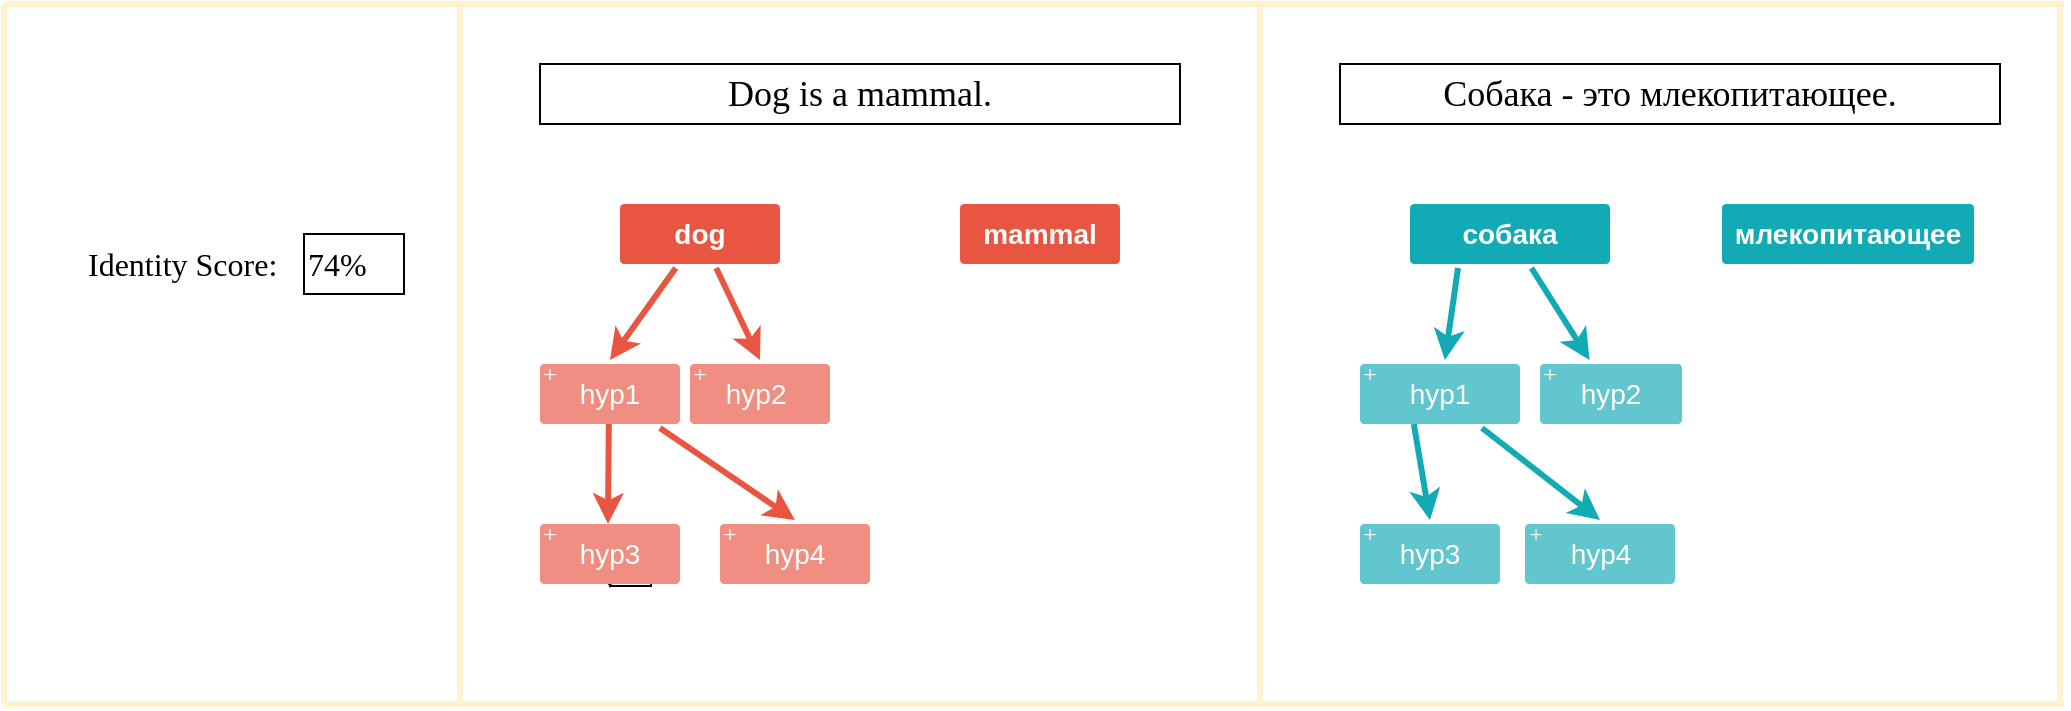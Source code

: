 <mxfile version="13.7.3" type="device"><diagram id="6a731a19-8d31-9384-78a2-239565b7b9f0" name="Page-1"><mxGraphModel dx="1351" dy="794" grid="1" gridSize="10" guides="1" tooltips="1" connect="1" arrows="1" fold="1" page="1" pageScale="1" pageWidth="1169" pageHeight="827" background="#ffffff" math="0" shadow="0"><root><mxCell id="0"/><mxCell id="1" parent="0"/><mxCell id="1750" value="" style="edgeStyle=none;rounded=1;jumpStyle=none;html=1;shadow=0;labelBackgroundColor=none;startArrow=none;startFill=0;jettySize=auto;orthogonalLoop=1;strokeColor=#E85642;strokeWidth=3;fontFamily=Helvetica;fontSize=14;fontColor=#FFFFFF;spacing=5;fontStyle=1;fillColor=#b0e3e6;entryX=0.5;entryY=0;entryDx=0;entryDy=0;" parent="1" source="1753" target="iWH1HsIQ2qUrdsQrw2Qu-1789" edge="1"><mxGeometry relative="1" as="geometry"><mxPoint x="477" y="218" as="targetPoint"/></mxGeometry></mxCell><mxCell id="1751" value="" style="edgeStyle=none;rounded=1;jumpStyle=none;html=1;shadow=0;labelBackgroundColor=none;startArrow=none;startFill=0;jettySize=auto;orthogonalLoop=1;strokeColor=#E85642;strokeWidth=3;fontFamily=Helvetica;fontSize=14;fontColor=#FFFFFF;spacing=5;fontStyle=1;fillColor=#b0e3e6;entryX=0.5;entryY=0;entryDx=0;entryDy=0;" parent="1" source="1753" target="1755" edge="1"><mxGeometry relative="1" as="geometry"><mxPoint x="350.455" y="218" as="targetPoint"/></mxGeometry></mxCell><mxCell id="1752" value="" style="edgeStyle=none;rounded=1;jumpStyle=none;html=1;shadow=0;labelBackgroundColor=none;startArrow=none;startFill=0;jettySize=auto;orthogonalLoop=1;strokeColor=#E85642;strokeWidth=3;fontFamily=Helvetica;fontSize=14;fontColor=#FFFFFF;spacing=5;fontStyle=1;fillColor=#b0e3e6;entryX=0.5;entryY=0;entryDx=0;entryDy=0;" parent="1" source="1755" target="1754" edge="1"><mxGeometry relative="1" as="geometry"><mxPoint x="518" y="282" as="sourcePoint"/></mxGeometry></mxCell><mxCell id="1753" value="dog" style="rounded=1;whiteSpace=wrap;html=1;shadow=0;labelBackgroundColor=none;strokeColor=none;strokeWidth=3;fillColor=#e85642;fontFamily=Helvetica;fontSize=14;fontColor=#FFFFFF;align=center;spacing=5;fontStyle=1;arcSize=7;perimeterSpacing=2;" parent="1" vertex="1"><mxGeometry x="318" y="110" width="80" height="30" as="geometry"/></mxCell><mxCell id="1754" value="hyp4" style="rounded=1;whiteSpace=wrap;html=1;shadow=0;labelBackgroundColor=none;strokeColor=none;strokeWidth=3;fillColor=#f08e81;fontFamily=Helvetica;fontSize=14;fontColor=#FFFFFF;align=center;spacing=5;fontStyle=0;arcSize=7;perimeterSpacing=2;" parent="1" vertex="1"><mxGeometry x="368" y="270" width="75" height="30" as="geometry"/></mxCell><mxCell id="T6lzbZAIN2itpfZwmWe3-1789" value="" style="edgeStyle=orthogonalEdgeStyle;rounded=0;orthogonalLoop=1;jettySize=auto;html=1;fontSize=20;" parent="1" target="T6lzbZAIN2itpfZwmWe3-1787" edge="1"><mxGeometry relative="1" as="geometry"><mxPoint x="333" y="280" as="sourcePoint"/></mxGeometry></mxCell><mxCell id="1755" value="hyp1 " style="rounded=1;whiteSpace=wrap;html=1;shadow=0;labelBackgroundColor=none;strokeColor=none;strokeWidth=3;fillColor=#f08e81;fontFamily=Helvetica;fontSize=14;fontColor=#FFFFFF;align=center;spacing=5;fontStyle=0;arcSize=7;perimeterSpacing=2;" parent="1" vertex="1"><mxGeometry x="278" y="190" width="70" height="30" as="geometry"/></mxCell><mxCell id="1771" value="&lt;div&gt;cобака&lt;/div&gt;" style="rounded=1;whiteSpace=wrap;html=1;shadow=0;labelBackgroundColor=none;strokeColor=none;strokeWidth=3;fillColor=#12aab5;fontFamily=Helvetica;fontSize=14;fontColor=#FFFFFF;align=center;spacing=5;fontStyle=1;arcSize=7;perimeterSpacing=2;" parent="1" vertex="1"><mxGeometry x="713" y="110" width="100" height="30" as="geometry"/></mxCell><mxCell id="1776" value="hyp2" style="rounded=1;whiteSpace=wrap;html=1;shadow=0;labelBackgroundColor=none;strokeColor=none;strokeWidth=3;fillColor=#61c6ce;fontFamily=Helvetica;fontSize=14;fontColor=#FFFFFF;align=center;spacing=5;fontStyle=0;arcSize=7;perimeterSpacing=2;" parent="1" vertex="1"><mxGeometry x="778" y="190" width="71" height="30" as="geometry"/></mxCell><mxCell id="1777" value="" style="edgeStyle=none;rounded=1;jumpStyle=none;html=1;shadow=0;labelBackgroundColor=none;startArrow=none;startFill=0;jettySize=auto;orthogonalLoop=1;strokeColor=#12AAB5;strokeWidth=3;fontFamily=Helvetica;fontSize=14;fontColor=#FFFFFF;spacing=5;fontStyle=1;fillColor=#b0e3e6;" parent="1" source="1771" target="1776" edge="1"><mxGeometry relative="1" as="geometry"/></mxCell><mxCell id="1778" value="hyp1" style="rounded=1;whiteSpace=wrap;html=1;shadow=0;labelBackgroundColor=none;strokeColor=none;strokeWidth=3;fillColor=#61c6ce;fontFamily=Helvetica;fontSize=14;fontColor=#FFFFFF;align=center;spacing=5;fontStyle=0;arcSize=7;perimeterSpacing=2;" parent="1" vertex="1"><mxGeometry x="688" y="190" width="80" height="30" as="geometry"/></mxCell><mxCell id="1779" value="" style="edgeStyle=none;rounded=1;jumpStyle=none;html=1;shadow=0;labelBackgroundColor=none;startArrow=none;startFill=0;jettySize=auto;orthogonalLoop=1;strokeColor=#12AAB5;strokeWidth=3;fontFamily=Helvetica;fontSize=14;fontColor=#FFFFFF;spacing=5;fontStyle=1;fillColor=#b0e3e6;exitX=0.25;exitY=1;exitDx=0;exitDy=0;" parent="1" source="1771" target="1778" edge="1"><mxGeometry relative="1" as="geometry"><mxPoint x="748" y="170" as="sourcePoint"/></mxGeometry></mxCell><mxCell id="T6lzbZAIN2itpfZwmWe3-1787" value="hyp3" style="rounded=1;whiteSpace=wrap;html=1;shadow=0;labelBackgroundColor=none;strokeColor=none;strokeWidth=3;fillColor=#f08e81;fontFamily=Helvetica;fontSize=14;fontColor=#FFFFFF;align=center;spacing=5;fontStyle=0;arcSize=7;perimeterSpacing=2;" parent="1" vertex="1"><mxGeometry x="278" y="270" width="70" height="30" as="geometry"/></mxCell><mxCell id="T6lzbZAIN2itpfZwmWe3-1788" value="" style="edgeStyle=none;rounded=1;jumpStyle=none;html=1;shadow=0;labelBackgroundColor=none;startArrow=none;startFill=0;jettySize=auto;orthogonalLoop=1;strokeColor=#E85642;strokeWidth=3;fontFamily=Helvetica;fontSize=14;fontColor=#FFFFFF;spacing=5;fontStyle=1;fillColor=#b0e3e6;exitX=0.5;exitY=1;exitDx=0;exitDy=0;" parent="1" edge="1"><mxGeometry relative="1" as="geometry"><mxPoint x="312.41" y="220" as="sourcePoint"/><mxPoint x="312" y="270" as="targetPoint"/></mxGeometry></mxCell><mxCell id="iWH1HsIQ2qUrdsQrw2Qu-1786" value="&lt;font face=&quot;Georgia&quot; style=&quot;font-size: 18px&quot;&gt;Dog is a mammal.&lt;/font&gt;" style="rounded=0;whiteSpace=wrap;html=1;fillColor=none;" vertex="1" parent="1"><mxGeometry x="278" y="40" width="320" height="30" as="geometry"/></mxCell><mxCell id="iWH1HsIQ2qUrdsQrw2Qu-1787" value="&lt;font face=&quot;Georgia&quot; style=&quot;font-size: 18px&quot;&gt;Собака - это млекопитающее.&lt;br&gt;&lt;/font&gt;" style="rounded=0;whiteSpace=wrap;html=1;fillColor=none;" vertex="1" parent="1"><mxGeometry x="678" y="40" width="330" height="30" as="geometry"/></mxCell><mxCell id="iWH1HsIQ2qUrdsQrw2Qu-1788" value="mammal" style="rounded=1;whiteSpace=wrap;html=1;shadow=0;labelBackgroundColor=none;strokeColor=none;strokeWidth=3;fillColor=#e85642;fontFamily=Helvetica;fontSize=14;fontColor=#FFFFFF;align=center;spacing=5;fontStyle=1;arcSize=7;perimeterSpacing=2;" vertex="1" parent="1"><mxGeometry x="488" y="110" width="80" height="30" as="geometry"/></mxCell><mxCell id="iWH1HsIQ2qUrdsQrw2Qu-1789" value="hyp2&amp;nbsp;" style="rounded=1;whiteSpace=wrap;html=1;shadow=0;labelBackgroundColor=none;strokeColor=none;strokeWidth=3;fillColor=#f08e81;fontFamily=Helvetica;fontSize=14;fontColor=#FFFFFF;align=center;spacing=5;fontStyle=0;arcSize=7;perimeterSpacing=2;" vertex="1" parent="1"><mxGeometry x="353" y="190" width="70" height="30" as="geometry"/></mxCell><mxCell id="iWH1HsIQ2qUrdsQrw2Qu-1790" value="млекопитающее" style="rounded=1;whiteSpace=wrap;html=1;shadow=0;labelBackgroundColor=none;strokeColor=none;strokeWidth=3;fillColor=#12aab5;fontFamily=Helvetica;fontSize=14;fontColor=#FFFFFF;align=center;spacing=5;fontStyle=1;arcSize=7;perimeterSpacing=2;" vertex="1" parent="1"><mxGeometry x="869" y="110" width="126" height="30" as="geometry"/></mxCell><mxCell id="iWH1HsIQ2qUrdsQrw2Qu-1791" value="" style="edgeStyle=none;rounded=1;jumpStyle=none;html=1;shadow=0;labelBackgroundColor=none;startArrow=none;startFill=0;jettySize=auto;orthogonalLoop=1;strokeWidth=3;fontFamily=Helvetica;fontSize=14;fontColor=#FFFFFF;spacing=5;fontStyle=1;fillColor=#b0e3e6;entryX=0.5;entryY=0;entryDx=0;entryDy=0;strokeColor=#12AAB5;exitX=0.75;exitY=1;exitDx=0;exitDy=0;" edge="1" parent="1" target="iWH1HsIQ2qUrdsQrw2Qu-1792" source="1778"><mxGeometry relative="1" as="geometry"><mxPoint x="740.46" y="222" as="sourcePoint"/></mxGeometry></mxCell><mxCell id="iWH1HsIQ2qUrdsQrw2Qu-1792" value="hyp4" style="rounded=1;whiteSpace=wrap;html=1;shadow=0;labelBackgroundColor=none;strokeColor=none;strokeWidth=3;fontFamily=Helvetica;fontSize=14;fontColor=#FFFFFF;align=center;spacing=5;fontStyle=0;arcSize=7;perimeterSpacing=2;fillColor=#61C6CE;" vertex="1" parent="1"><mxGeometry x="770.5" y="270" width="75" height="30" as="geometry"/></mxCell><mxCell id="iWH1HsIQ2qUrdsQrw2Qu-1794" value="hyp3" style="rounded=1;whiteSpace=wrap;html=1;shadow=0;labelBackgroundColor=none;strokeColor=none;strokeWidth=3;fontFamily=Helvetica;fontSize=14;fontColor=#FFFFFF;align=center;spacing=5;fontStyle=0;arcSize=7;perimeterSpacing=2;fillColor=#61C6CE;" vertex="1" parent="1"><mxGeometry x="688" y="270" width="70" height="30" as="geometry"/></mxCell><mxCell id="iWH1HsIQ2qUrdsQrw2Qu-1795" value="" style="edgeStyle=none;rounded=1;jumpStyle=none;html=1;shadow=0;labelBackgroundColor=none;startArrow=none;startFill=0;jettySize=auto;orthogonalLoop=1;strokeWidth=3;fontFamily=Helvetica;fontSize=14;fontColor=#FFFFFF;spacing=5;fontStyle=1;fillColor=#b0e3e6;exitX=0.5;exitY=1;exitDx=0;exitDy=0;strokeColor=#12AAB5;entryX=0.5;entryY=0;entryDx=0;entryDy=0;" edge="1" parent="1" target="iWH1HsIQ2qUrdsQrw2Qu-1794"><mxGeometry relative="1" as="geometry"><mxPoint x="714.91" y="220" as="sourcePoint"/><mxPoint x="714.5" y="270" as="targetPoint"/></mxGeometry></mxCell><mxCell id="iWH1HsIQ2qUrdsQrw2Qu-1797" value="&lt;font face=&quot;Georgia&quot;&gt;+&lt;/font&gt;" style="rounded=0;whiteSpace=wrap;html=1;fontColor=#FFFFFF;fillColor=none;strokeColor=none;" vertex="1" parent="1"><mxGeometry x="278" y="190" width="10" height="10" as="geometry"/></mxCell><mxCell id="iWH1HsIQ2qUrdsQrw2Qu-1798" value="&lt;font face=&quot;Georgia&quot;&gt;+&lt;/font&gt;" style="rounded=0;whiteSpace=wrap;html=1;fontColor=#FFFFFF;fillColor=none;strokeColor=none;" vertex="1" parent="1"><mxGeometry x="353" y="190" width="10" height="10" as="geometry"/></mxCell><mxCell id="iWH1HsIQ2qUrdsQrw2Qu-1799" value="&lt;font face=&quot;Georgia&quot;&gt;+&lt;/font&gt;" style="rounded=0;whiteSpace=wrap;html=1;fontColor=#FFFFFF;fillColor=none;strokeColor=none;" vertex="1" parent="1"><mxGeometry x="368" y="270" width="10" height="10" as="geometry"/></mxCell><mxCell id="iWH1HsIQ2qUrdsQrw2Qu-1800" value="&lt;font face=&quot;Georgia&quot;&gt;+&lt;/font&gt;" style="rounded=0;whiteSpace=wrap;html=1;fontColor=#FFFFFF;fillColor=none;strokeColor=none;" vertex="1" parent="1"><mxGeometry x="278" y="270" width="10" height="10" as="geometry"/></mxCell><mxCell id="iWH1HsIQ2qUrdsQrw2Qu-1801" value="&lt;font face=&quot;Georgia&quot;&gt;+&lt;/font&gt;" style="rounded=0;whiteSpace=wrap;html=1;fontColor=#FFFFFF;fillColor=none;strokeColor=none;" vertex="1" parent="1"><mxGeometry x="688" y="190" width="10" height="10" as="geometry"/></mxCell><mxCell id="iWH1HsIQ2qUrdsQrw2Qu-1802" value="&lt;font face=&quot;Georgia&quot;&gt;+&lt;/font&gt;" style="rounded=0;whiteSpace=wrap;html=1;fontColor=#FFFFFF;fillColor=none;strokeColor=none;" vertex="1" parent="1"><mxGeometry x="688" y="270" width="10" height="10" as="geometry"/></mxCell><mxCell id="iWH1HsIQ2qUrdsQrw2Qu-1803" value="&lt;font face=&quot;Georgia&quot;&gt;+&lt;/font&gt;" style="rounded=0;whiteSpace=wrap;html=1;fontColor=#FFFFFF;fillColor=none;strokeColor=none;" vertex="1" parent="1"><mxGeometry x="770.5" y="270" width="10" height="10" as="geometry"/></mxCell><mxCell id="iWH1HsIQ2qUrdsQrw2Qu-1804" value="&lt;font face=&quot;Georgia&quot;&gt;+&lt;/font&gt;" style="rounded=0;whiteSpace=wrap;html=1;fontColor=#FFFFFF;fillColor=none;strokeColor=none;" vertex="1" parent="1"><mxGeometry x="778" y="190" width="10" height="10" as="geometry"/></mxCell><mxCell id="iWH1HsIQ2qUrdsQrw2Qu-1808" value="" style="endArrow=none;html=1;fontFamily=Georgia;fontColor=#FFFFFF;strokeColor=#FFF2CC;strokeWidth=3;" edge="1" parent="1"><mxGeometry width="50" height="50" relative="1" as="geometry"><mxPoint x="638" y="360" as="sourcePoint"/><mxPoint x="638" y="10" as="targetPoint"/></mxGeometry></mxCell><mxCell id="iWH1HsIQ2qUrdsQrw2Qu-1809" value="" style="endArrow=none;html=1;fontFamily=Georgia;fontColor=#FFFFFF;strokeColor=#FFF2CC;strokeWidth=3;" edge="1" parent="1"><mxGeometry width="50" height="50" relative="1" as="geometry"><mxPoint x="238" y="360" as="sourcePoint"/><mxPoint x="238" y="10" as="targetPoint"/></mxGeometry></mxCell><mxCell id="iWH1HsIQ2qUrdsQrw2Qu-1810" value="" style="endArrow=none;html=1;fontFamily=Georgia;fontColor=#FFFFFF;strokeColor=#FFF2CC;strokeWidth=3;" edge="1" parent="1"><mxGeometry width="50" height="50" relative="1" as="geometry"><mxPoint x="1038" y="360" as="sourcePoint"/><mxPoint x="1038" y="10" as="targetPoint"/></mxGeometry></mxCell><mxCell id="iWH1HsIQ2qUrdsQrw2Qu-1811" value="" style="endArrow=none;html=1;fontFamily=Georgia;fontColor=#FFFFFF;strokeColor=#FFF2CC;strokeWidth=3;" edge="1" parent="1"><mxGeometry width="50" height="50" relative="1" as="geometry"><mxPoint x="10" y="360" as="sourcePoint"/><mxPoint x="10" y="10" as="targetPoint"/></mxGeometry></mxCell><mxCell id="iWH1HsIQ2qUrdsQrw2Qu-1814" value="Identity Score:" style="text;html=1;fillColor=none;align=left;verticalAlign=middle;whiteSpace=wrap;rounded=0;fontFamily=Georgia;fontSize=16;fontColor=#000000;labelPosition=center;verticalLabelPosition=middle;horizontal=1;" vertex="1" parent="1"><mxGeometry x="50" y="120" width="160" height="40" as="geometry"/></mxCell><mxCell id="iWH1HsIQ2qUrdsQrw2Qu-1815" value="74%" style="rounded=0;whiteSpace=wrap;html=1;strokeColor=#000000;fillColor=none;fontFamily=Georgia;fontSize=16;fontColor=#000000;align=left;" vertex="1" parent="1"><mxGeometry x="160" y="125" width="50" height="30" as="geometry"/></mxCell><mxCell id="iWH1HsIQ2qUrdsQrw2Qu-1816" value="" style="endArrow=none;html=1;fontFamily=Georgia;fontColor=#FFFFFF;strokeColor=#FFF2CC;strokeWidth=3;" edge="1" parent="1"><mxGeometry width="50" height="50" relative="1" as="geometry"><mxPoint x="1040" y="10" as="sourcePoint"/><mxPoint x="10" y="10" as="targetPoint"/></mxGeometry></mxCell><mxCell id="iWH1HsIQ2qUrdsQrw2Qu-1817" value="" style="endArrow=none;html=1;fontFamily=Georgia;fontColor=#FFFFFF;strokeColor=#FFF2CC;strokeWidth=3;" edge="1" parent="1"><mxGeometry width="50" height="50" relative="1" as="geometry"><mxPoint x="1040" y="360" as="sourcePoint"/><mxPoint x="10" y="360" as="targetPoint"/></mxGeometry></mxCell></root></mxGraphModel></diagram></mxfile>